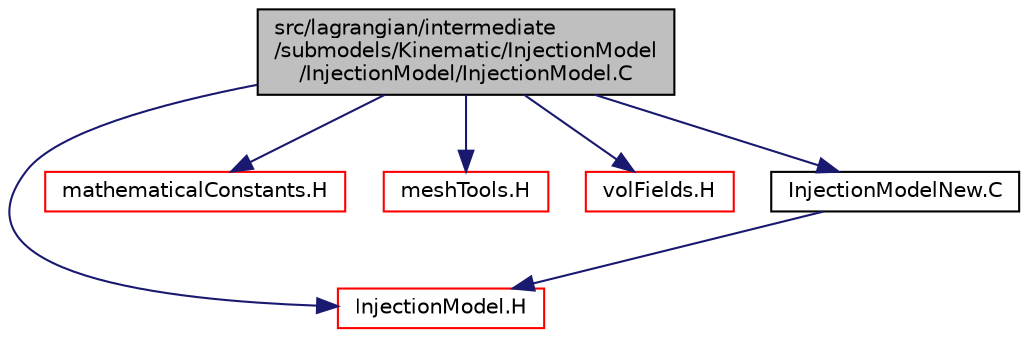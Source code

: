 digraph "src/lagrangian/intermediate/submodels/Kinematic/InjectionModel/InjectionModel/InjectionModel.C"
{
  bgcolor="transparent";
  edge [fontname="Helvetica",fontsize="10",labelfontname="Helvetica",labelfontsize="10"];
  node [fontname="Helvetica",fontsize="10",shape=record];
  Node0 [label="src/lagrangian/intermediate\l/submodels/Kinematic/InjectionModel\l/InjectionModel/InjectionModel.C",height=0.2,width=0.4,color="black", fillcolor="grey75", style="filled", fontcolor="black"];
  Node0 -> Node1 [color="midnightblue",fontsize="10",style="solid",fontname="Helvetica"];
  Node1 [label="InjectionModel.H",height=0.2,width=0.4,color="red",URL="$a06416.html"];
  Node0 -> Node183 [color="midnightblue",fontsize="10",style="solid",fontname="Helvetica"];
  Node183 [label="mathematicalConstants.H",height=0.2,width=0.4,color="red",URL="$a10952.html"];
  Node0 -> Node184 [color="midnightblue",fontsize="10",style="solid",fontname="Helvetica"];
  Node184 [label="meshTools.H",height=0.2,width=0.4,color="red",URL="$a08357.html"];
  Node0 -> Node240 [color="midnightblue",fontsize="10",style="solid",fontname="Helvetica"];
  Node240 [label="volFields.H",height=0.2,width=0.4,color="red",URL="$a02912.html"];
  Node0 -> Node345 [color="midnightblue",fontsize="10",style="solid",fontname="Helvetica"];
  Node345 [label="InjectionModelNew.C",height=0.2,width=0.4,color="black",URL="$a06428.html"];
  Node345 -> Node1 [color="midnightblue",fontsize="10",style="solid",fontname="Helvetica"];
}
